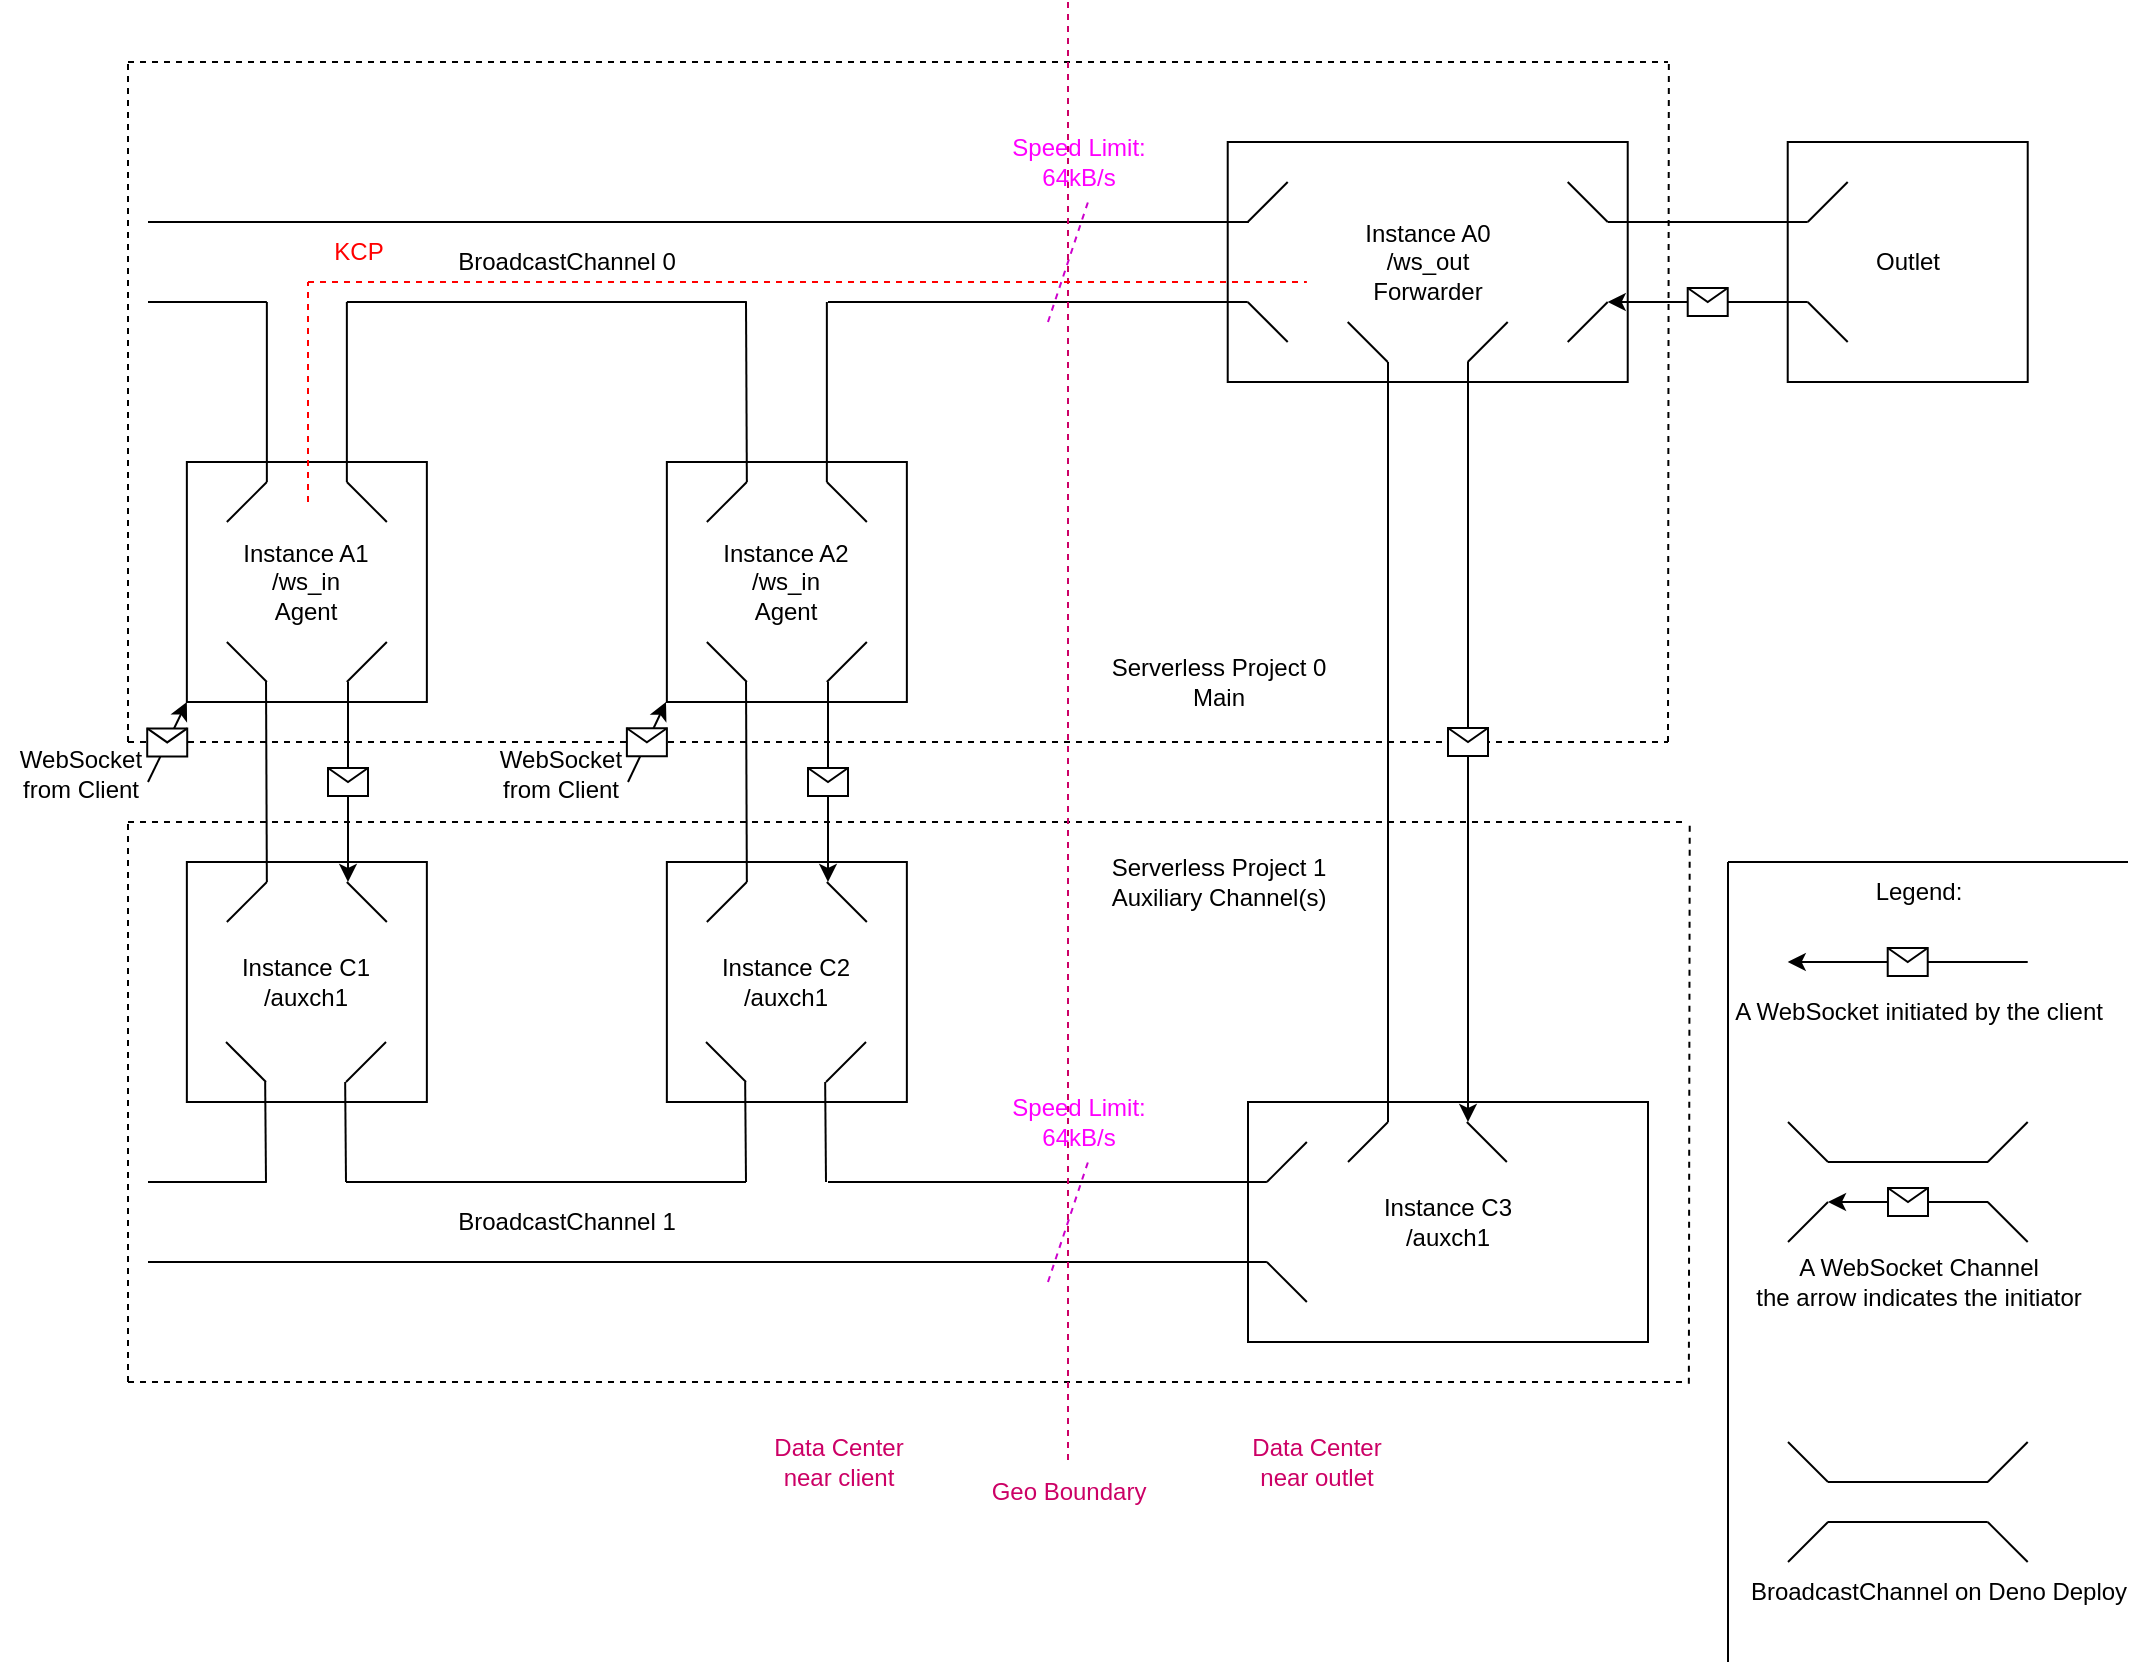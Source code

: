 <mxfile version="21.5.0" type="device">
  <diagram name="Page-1" id="XON07IPh-ZJK_7BV2nB7">
    <mxGraphModel dx="1434" dy="836" grid="1" gridSize="10" guides="1" tooltips="1" connect="1" arrows="1" fold="1" page="1" pageScale="1" pageWidth="1100" pageHeight="850" math="0" shadow="0">
      <root>
        <mxCell id="0" />
        <mxCell id="1" parent="0" />
        <mxCell id="b03P6NIvwsAR6rXq3Ca0-86" value="Instance C3&lt;br&gt;/auxch1" style="rounded=0;whiteSpace=wrap;html=1;" parent="1" vertex="1">
          <mxGeometry x="650" y="560" width="200" height="120" as="geometry" />
        </mxCell>
        <mxCell id="b03P6NIvwsAR6rXq3Ca0-49" value="Instance C2&lt;br&gt;/auxch1" style="rounded=0;whiteSpace=wrap;html=1;" parent="1" vertex="1">
          <mxGeometry x="359.43" y="440" width="120" height="120" as="geometry" />
        </mxCell>
        <mxCell id="BTfkqiBdbR_koEkJdETr-1" value="Instance A1&lt;br&gt;/ws_in&lt;br&gt;Agent" style="rounded=0;whiteSpace=wrap;html=1;" parent="1" vertex="1">
          <mxGeometry x="119.43" y="240" width="120" height="120" as="geometry" />
        </mxCell>
        <mxCell id="BTfkqiBdbR_koEkJdETr-2" value="Instance A2&lt;br&gt;/ws_in&lt;br&gt;Agent" style="rounded=0;whiteSpace=wrap;html=1;" parent="1" vertex="1">
          <mxGeometry x="359.43" y="240" width="120" height="120" as="geometry" />
        </mxCell>
        <mxCell id="BTfkqiBdbR_koEkJdETr-10" value="BroadcastChannel 0" style="text;html=1;align=center;verticalAlign=middle;resizable=0;points=[];autosize=1;strokeColor=none;fillColor=none;" parent="1" vertex="1">
          <mxGeometry x="244.43" y="125" width="130" height="30" as="geometry" />
        </mxCell>
        <mxCell id="BTfkqiBdbR_koEkJdETr-11" value="Instance A0&lt;br&gt;/ws_out&lt;br&gt;Forwarder" style="rounded=0;whiteSpace=wrap;html=1;" parent="1" vertex="1">
          <mxGeometry x="639.86" y="80" width="200" height="120" as="geometry" />
        </mxCell>
        <mxCell id="BTfkqiBdbR_koEkJdETr-16" value="" style="endArrow=none;html=1;rounded=0;" parent="1" edge="1">
          <mxGeometry width="50" height="50" relative="1" as="geometry">
            <mxPoint x="669.86" y="100" as="sourcePoint" />
            <mxPoint x="649.86" y="120" as="targetPoint" />
          </mxGeometry>
        </mxCell>
        <mxCell id="BTfkqiBdbR_koEkJdETr-17" value="" style="endArrow=none;html=1;rounded=0;" parent="1" edge="1">
          <mxGeometry width="50" height="50" relative="1" as="geometry">
            <mxPoint x="669.86" y="180" as="sourcePoint" />
            <mxPoint x="649.86" y="160" as="targetPoint" />
          </mxGeometry>
        </mxCell>
        <mxCell id="BTfkqiBdbR_koEkJdETr-18" value="Outlet" style="rounded=0;whiteSpace=wrap;html=1;" parent="1" vertex="1">
          <mxGeometry x="919.86" y="80" width="120" height="120" as="geometry" />
        </mxCell>
        <mxCell id="BTfkqiBdbR_koEkJdETr-39" value="" style="endArrow=none;dashed=1;html=1;rounded=0;" parent="1" edge="1">
          <mxGeometry width="50" height="50" relative="1" as="geometry">
            <mxPoint x="90" y="40" as="sourcePoint" />
            <mxPoint x="860" y="40" as="targetPoint" />
          </mxGeometry>
        </mxCell>
        <mxCell id="BTfkqiBdbR_koEkJdETr-40" value="" style="endArrow=none;dashed=1;html=1;rounded=0;" parent="1" edge="1">
          <mxGeometry width="50" height="50" relative="1" as="geometry">
            <mxPoint x="860" y="380" as="sourcePoint" />
            <mxPoint x="860.43" y="39.13" as="targetPoint" />
          </mxGeometry>
        </mxCell>
        <mxCell id="BTfkqiBdbR_koEkJdETr-41" value="" style="endArrow=none;dashed=1;html=1;rounded=0;" parent="1" edge="1">
          <mxGeometry width="50" height="50" relative="1" as="geometry">
            <mxPoint x="90" y="380" as="sourcePoint" />
            <mxPoint x="860" y="380" as="targetPoint" />
          </mxGeometry>
        </mxCell>
        <mxCell id="BTfkqiBdbR_koEkJdETr-42" value="" style="endArrow=none;dashed=1;html=1;rounded=0;" parent="1" edge="1">
          <mxGeometry width="50" height="50" relative="1" as="geometry">
            <mxPoint x="90" y="380" as="sourcePoint" />
            <mxPoint x="90" y="39.13" as="targetPoint" />
          </mxGeometry>
        </mxCell>
        <mxCell id="BTfkqiBdbR_koEkJdETr-43" value="Serverless Project 0&lt;br&gt;Main" style="text;html=1;align=center;verticalAlign=middle;resizable=0;points=[];autosize=1;strokeColor=none;fillColor=none;" parent="1" vertex="1">
          <mxGeometry x="570" y="330" width="130" height="40" as="geometry" />
        </mxCell>
        <mxCell id="b03P6NIvwsAR6rXq3Ca0-1" value="" style="endArrow=none;dashed=1;html=1;rounded=0;strokeColor=#CC00CC;" parent="1" edge="1">
          <mxGeometry width="50" height="50" relative="1" as="geometry">
            <mxPoint x="550" y="170" as="sourcePoint" />
            <mxPoint x="570" y="110" as="targetPoint" />
          </mxGeometry>
        </mxCell>
        <mxCell id="b03P6NIvwsAR6rXq3Ca0-2" value="Speed Limit:&lt;br&gt;64kB/s" style="text;html=1;align=center;verticalAlign=middle;resizable=0;points=[];autosize=1;strokeColor=none;fillColor=none;fontColor=#FF00FF;" parent="1" vertex="1">
          <mxGeometry x="520" y="70" width="90" height="40" as="geometry" />
        </mxCell>
        <mxCell id="b03P6NIvwsAR6rXq3Ca0-5" value="" style="endArrow=none;html=1;rounded=0;" parent="1" edge="1">
          <mxGeometry width="50" height="50" relative="1" as="geometry">
            <mxPoint x="949.86" y="100" as="sourcePoint" />
            <mxPoint x="929.86" y="120" as="targetPoint" />
          </mxGeometry>
        </mxCell>
        <mxCell id="b03P6NIvwsAR6rXq3Ca0-6" value="" style="endArrow=none;html=1;rounded=0;" parent="1" edge="1">
          <mxGeometry width="50" height="50" relative="1" as="geometry">
            <mxPoint x="949.86" y="180" as="sourcePoint" />
            <mxPoint x="929.86" y="160" as="targetPoint" />
          </mxGeometry>
        </mxCell>
        <mxCell id="b03P6NIvwsAR6rXq3Ca0-7" value="" style="endArrow=none;html=1;rounded=0;" parent="1" edge="1">
          <mxGeometry width="50" height="50" relative="1" as="geometry">
            <mxPoint x="829.86" y="160" as="sourcePoint" />
            <mxPoint x="809.86" y="180" as="targetPoint" />
          </mxGeometry>
        </mxCell>
        <mxCell id="b03P6NIvwsAR6rXq3Ca0-8" value="" style="endArrow=none;html=1;rounded=0;" parent="1" edge="1">
          <mxGeometry width="50" height="50" relative="1" as="geometry">
            <mxPoint x="829.86" y="120" as="sourcePoint" />
            <mxPoint x="809.86" y="100" as="targetPoint" />
          </mxGeometry>
        </mxCell>
        <mxCell id="b03P6NIvwsAR6rXq3Ca0-11" value="" style="endArrow=none;html=1;rounded=0;" parent="1" edge="1">
          <mxGeometry width="50" height="50" relative="1" as="geometry">
            <mxPoint x="829.86" y="120" as="sourcePoint" />
            <mxPoint x="929.86" y="120" as="targetPoint" />
          </mxGeometry>
        </mxCell>
        <mxCell id="b03P6NIvwsAR6rXq3Ca0-14" value="" style="endArrow=none;html=1;rounded=0;" parent="1" edge="1">
          <mxGeometry width="50" height="50" relative="1" as="geometry">
            <mxPoint x="100" y="120" as="sourcePoint" />
            <mxPoint x="650.43" y="120" as="targetPoint" />
          </mxGeometry>
        </mxCell>
        <mxCell id="b03P6NIvwsAR6rXq3Ca0-16" value="" style="endArrow=none;html=1;rounded=0;" parent="1" edge="1">
          <mxGeometry width="50" height="50" relative="1" as="geometry">
            <mxPoint x="100" y="160" as="sourcePoint" />
            <mxPoint x="159.43" y="160" as="targetPoint" />
          </mxGeometry>
        </mxCell>
        <mxCell id="b03P6NIvwsAR6rXq3Ca0-17" value="" style="endArrow=none;html=1;rounded=0;" parent="1" edge="1">
          <mxGeometry width="50" height="50" relative="1" as="geometry">
            <mxPoint x="159.43" y="160" as="sourcePoint" />
            <mxPoint x="159.43" y="250" as="targetPoint" />
          </mxGeometry>
        </mxCell>
        <mxCell id="b03P6NIvwsAR6rXq3Ca0-18" value="" style="endArrow=none;html=1;rounded=0;" parent="1" edge="1">
          <mxGeometry width="50" height="50" relative="1" as="geometry">
            <mxPoint x="159.43" y="250" as="sourcePoint" />
            <mxPoint x="139.43" y="270" as="targetPoint" />
          </mxGeometry>
        </mxCell>
        <mxCell id="b03P6NIvwsAR6rXq3Ca0-19" value="" style="endArrow=none;html=1;rounded=0;" parent="1" edge="1">
          <mxGeometry width="50" height="50" relative="1" as="geometry">
            <mxPoint x="199.43" y="160" as="sourcePoint" />
            <mxPoint x="199.43" y="250" as="targetPoint" />
          </mxGeometry>
        </mxCell>
        <mxCell id="b03P6NIvwsAR6rXq3Ca0-20" value="" style="endArrow=none;html=1;rounded=0;" parent="1" edge="1">
          <mxGeometry width="50" height="50" relative="1" as="geometry">
            <mxPoint x="219.43" y="270" as="sourcePoint" />
            <mxPoint x="199.43" y="250" as="targetPoint" />
          </mxGeometry>
        </mxCell>
        <mxCell id="b03P6NIvwsAR6rXq3Ca0-21" value="" style="endArrow=none;html=1;rounded=0;" parent="1" edge="1">
          <mxGeometry width="50" height="50" relative="1" as="geometry">
            <mxPoint x="439.43" y="160" as="sourcePoint" />
            <mxPoint x="439.43" y="250" as="targetPoint" />
          </mxGeometry>
        </mxCell>
        <mxCell id="b03P6NIvwsAR6rXq3Ca0-22" value="" style="endArrow=none;html=1;rounded=0;" parent="1" edge="1">
          <mxGeometry width="50" height="50" relative="1" as="geometry">
            <mxPoint x="399" y="160" as="sourcePoint" />
            <mxPoint x="399.43" y="250" as="targetPoint" />
          </mxGeometry>
        </mxCell>
        <mxCell id="b03P6NIvwsAR6rXq3Ca0-23" value="" style="endArrow=none;html=1;rounded=0;" parent="1" edge="1">
          <mxGeometry width="50" height="50" relative="1" as="geometry">
            <mxPoint x="399.43" y="250" as="sourcePoint" />
            <mxPoint x="379.43" y="270" as="targetPoint" />
          </mxGeometry>
        </mxCell>
        <mxCell id="b03P6NIvwsAR6rXq3Ca0-24" value="" style="endArrow=none;html=1;rounded=0;" parent="1" edge="1">
          <mxGeometry width="50" height="50" relative="1" as="geometry">
            <mxPoint x="459.43" y="270" as="sourcePoint" />
            <mxPoint x="439.43" y="250" as="targetPoint" />
          </mxGeometry>
        </mxCell>
        <mxCell id="b03P6NIvwsAR6rXq3Ca0-25" value="" style="endArrow=none;html=1;rounded=0;" parent="1" edge="1">
          <mxGeometry width="50" height="50" relative="1" as="geometry">
            <mxPoint x="199.43" y="160" as="sourcePoint" />
            <mxPoint x="399.43" y="160" as="targetPoint" />
          </mxGeometry>
        </mxCell>
        <mxCell id="b03P6NIvwsAR6rXq3Ca0-26" value="" style="endArrow=none;html=1;rounded=0;" parent="1" edge="1">
          <mxGeometry width="50" height="50" relative="1" as="geometry">
            <mxPoint x="440" y="160" as="sourcePoint" />
            <mxPoint x="649.86" y="160" as="targetPoint" />
          </mxGeometry>
        </mxCell>
        <mxCell id="b03P6NIvwsAR6rXq3Ca0-29" value="" style="endArrow=none;html=1;rounded=0;" parent="1" edge="1">
          <mxGeometry width="50" height="50" relative="1" as="geometry">
            <mxPoint x="219.43" y="330" as="sourcePoint" />
            <mxPoint x="199.43" y="350" as="targetPoint" />
          </mxGeometry>
        </mxCell>
        <mxCell id="b03P6NIvwsAR6rXq3Ca0-30" value="" style="endArrow=none;html=1;rounded=0;" parent="1" edge="1">
          <mxGeometry width="50" height="50" relative="1" as="geometry">
            <mxPoint x="159.43" y="350" as="sourcePoint" />
            <mxPoint x="139.43" y="330" as="targetPoint" />
          </mxGeometry>
        </mxCell>
        <mxCell id="b03P6NIvwsAR6rXq3Ca0-31" value="" style="endArrow=none;html=1;rounded=0;" parent="1" edge="1">
          <mxGeometry width="50" height="50" relative="1" as="geometry">
            <mxPoint x="399.43" y="350" as="sourcePoint" />
            <mxPoint x="379.43" y="330" as="targetPoint" />
          </mxGeometry>
        </mxCell>
        <mxCell id="b03P6NIvwsAR6rXq3Ca0-32" value="" style="endArrow=none;html=1;rounded=0;" parent="1" edge="1">
          <mxGeometry width="50" height="50" relative="1" as="geometry">
            <mxPoint x="459.43" y="330" as="sourcePoint" />
            <mxPoint x="439.43" y="350" as="targetPoint" />
          </mxGeometry>
        </mxCell>
        <mxCell id="b03P6NIvwsAR6rXq3Ca0-40" value="Instance C1&lt;br&gt;/auxch1" style="rounded=0;whiteSpace=wrap;html=1;" parent="1" vertex="1">
          <mxGeometry x="119.43" y="440" width="120" height="120" as="geometry" />
        </mxCell>
        <mxCell id="b03P6NIvwsAR6rXq3Ca0-41" value="" style="endArrow=none;html=1;rounded=0;" parent="1" edge="1">
          <mxGeometry width="50" height="50" relative="1" as="geometry">
            <mxPoint x="159.01" y="350" as="sourcePoint" />
            <mxPoint x="159.43" y="450" as="targetPoint" />
          </mxGeometry>
        </mxCell>
        <mxCell id="b03P6NIvwsAR6rXq3Ca0-43" value="" style="endArrow=none;html=1;rounded=0;" parent="1" edge="1">
          <mxGeometry width="50" height="50" relative="1" as="geometry">
            <mxPoint x="399.01" y="350" as="sourcePoint" />
            <mxPoint x="399.43" y="450" as="targetPoint" />
          </mxGeometry>
        </mxCell>
        <mxCell id="b03P6NIvwsAR6rXq3Ca0-45" value="" style="endArrow=none;html=1;rounded=0;" parent="1" edge="1">
          <mxGeometry width="50" height="50" relative="1" as="geometry">
            <mxPoint x="159.43" y="450" as="sourcePoint" />
            <mxPoint x="139.43" y="470" as="targetPoint" />
          </mxGeometry>
        </mxCell>
        <mxCell id="b03P6NIvwsAR6rXq3Ca0-46" value="" style="endArrow=none;html=1;rounded=0;" parent="1" edge="1">
          <mxGeometry width="50" height="50" relative="1" as="geometry">
            <mxPoint x="219.43" y="470" as="sourcePoint" />
            <mxPoint x="199.43" y="450" as="targetPoint" />
          </mxGeometry>
        </mxCell>
        <mxCell id="b03P6NIvwsAR6rXq3Ca0-47" value="" style="endArrow=none;html=1;rounded=0;" parent="1" edge="1">
          <mxGeometry width="50" height="50" relative="1" as="geometry">
            <mxPoint x="399.43" y="450" as="sourcePoint" />
            <mxPoint x="379.43" y="470" as="targetPoint" />
          </mxGeometry>
        </mxCell>
        <mxCell id="b03P6NIvwsAR6rXq3Ca0-48" value="" style="endArrow=none;html=1;rounded=0;" parent="1" edge="1">
          <mxGeometry width="50" height="50" relative="1" as="geometry">
            <mxPoint x="459.43" y="470" as="sourcePoint" />
            <mxPoint x="439.43" y="450" as="targetPoint" />
          </mxGeometry>
        </mxCell>
        <mxCell id="b03P6NIvwsAR6rXq3Ca0-55" value="" style="endArrow=none;html=1;rounded=0;" parent="1" edge="1">
          <mxGeometry width="50" height="50" relative="1" as="geometry">
            <mxPoint x="219" y="530" as="sourcePoint" />
            <mxPoint x="199" y="550" as="targetPoint" />
          </mxGeometry>
        </mxCell>
        <mxCell id="b03P6NIvwsAR6rXq3Ca0-56" value="" style="endArrow=none;html=1;rounded=0;" parent="1" edge="1">
          <mxGeometry width="50" height="50" relative="1" as="geometry">
            <mxPoint x="159" y="550" as="sourcePoint" />
            <mxPoint x="139" y="530" as="targetPoint" />
          </mxGeometry>
        </mxCell>
        <mxCell id="b03P6NIvwsAR6rXq3Ca0-57" value="" style="endArrow=none;html=1;rounded=0;" parent="1" edge="1">
          <mxGeometry width="50" height="50" relative="1" as="geometry">
            <mxPoint x="399" y="550" as="sourcePoint" />
            <mxPoint x="379" y="530" as="targetPoint" />
          </mxGeometry>
        </mxCell>
        <mxCell id="b03P6NIvwsAR6rXq3Ca0-58" value="" style="endArrow=none;html=1;rounded=0;" parent="1" edge="1">
          <mxGeometry width="50" height="50" relative="1" as="geometry">
            <mxPoint x="459" y="530" as="sourcePoint" />
            <mxPoint x="439" y="550" as="targetPoint" />
          </mxGeometry>
        </mxCell>
        <mxCell id="b03P6NIvwsAR6rXq3Ca0-59" value="" style="endArrow=none;html=1;rounded=0;" parent="1" edge="1">
          <mxGeometry width="50" height="50" relative="1" as="geometry">
            <mxPoint x="158.58" y="550" as="sourcePoint" />
            <mxPoint x="159" y="600" as="targetPoint" />
          </mxGeometry>
        </mxCell>
        <mxCell id="b03P6NIvwsAR6rXq3Ca0-60" value="" style="endArrow=none;html=1;rounded=0;" parent="1" edge="1">
          <mxGeometry width="50" height="50" relative="1" as="geometry">
            <mxPoint x="198.58" y="550" as="sourcePoint" />
            <mxPoint x="199" y="600" as="targetPoint" />
          </mxGeometry>
        </mxCell>
        <mxCell id="b03P6NIvwsAR6rXq3Ca0-61" value="" style="endArrow=none;html=1;rounded=0;" parent="1" edge="1">
          <mxGeometry width="50" height="50" relative="1" as="geometry">
            <mxPoint x="398.58" y="550" as="sourcePoint" />
            <mxPoint x="399" y="600" as="targetPoint" />
          </mxGeometry>
        </mxCell>
        <mxCell id="b03P6NIvwsAR6rXq3Ca0-62" value="" style="endArrow=none;html=1;rounded=0;" parent="1" edge="1">
          <mxGeometry width="50" height="50" relative="1" as="geometry">
            <mxPoint x="438.58" y="550" as="sourcePoint" />
            <mxPoint x="439" y="600" as="targetPoint" />
          </mxGeometry>
        </mxCell>
        <mxCell id="b03P6NIvwsAR6rXq3Ca0-67" value="" style="endArrow=none;html=1;rounded=0;" parent="1" edge="1">
          <mxGeometry width="50" height="50" relative="1" as="geometry">
            <mxPoint x="199" y="600" as="sourcePoint" />
            <mxPoint x="399" y="600" as="targetPoint" />
          </mxGeometry>
        </mxCell>
        <mxCell id="b03P6NIvwsAR6rXq3Ca0-69" value="" style="endArrow=none;html=1;rounded=0;" parent="1" edge="1">
          <mxGeometry width="50" height="50" relative="1" as="geometry">
            <mxPoint x="100" y="600" as="sourcePoint" />
            <mxPoint x="159.43" y="600" as="targetPoint" />
          </mxGeometry>
        </mxCell>
        <mxCell id="b03P6NIvwsAR6rXq3Ca0-71" value="" style="endArrow=none;dashed=1;html=1;rounded=0;" parent="1" edge="1">
          <mxGeometry width="50" height="50" relative="1" as="geometry">
            <mxPoint x="90" y="420" as="sourcePoint" />
            <mxPoint x="870" y="420" as="targetPoint" />
          </mxGeometry>
        </mxCell>
        <mxCell id="b03P6NIvwsAR6rXq3Ca0-72" value="" style="endArrow=none;dashed=1;html=1;rounded=0;" parent="1" edge="1">
          <mxGeometry width="50" height="50" relative="1" as="geometry">
            <mxPoint x="90" y="700" as="sourcePoint" />
            <mxPoint x="90" y="420" as="targetPoint" />
          </mxGeometry>
        </mxCell>
        <mxCell id="b03P6NIvwsAR6rXq3Ca0-73" value="" style="endArrow=none;dashed=1;html=1;rounded=0;" parent="1" edge="1">
          <mxGeometry width="50" height="50" relative="1" as="geometry">
            <mxPoint x="90" y="700" as="sourcePoint" />
            <mxPoint x="870" y="700" as="targetPoint" />
          </mxGeometry>
        </mxCell>
        <mxCell id="b03P6NIvwsAR6rXq3Ca0-77" value="" style="endArrow=none;html=1;rounded=0;" parent="1" edge="1">
          <mxGeometry width="50" height="50" relative="1" as="geometry">
            <mxPoint x="719.86" y="190" as="sourcePoint" />
            <mxPoint x="699.86" y="170" as="targetPoint" />
          </mxGeometry>
        </mxCell>
        <mxCell id="b03P6NIvwsAR6rXq3Ca0-78" value="" style="endArrow=none;html=1;rounded=0;" parent="1" edge="1">
          <mxGeometry width="50" height="50" relative="1" as="geometry">
            <mxPoint x="779.86" y="170" as="sourcePoint" />
            <mxPoint x="759.86" y="190" as="targetPoint" />
          </mxGeometry>
        </mxCell>
        <mxCell id="b03P6NIvwsAR6rXq3Ca0-79" value="" style="endArrow=none;html=1;rounded=0;" parent="1" edge="1">
          <mxGeometry width="50" height="50" relative="1" as="geometry">
            <mxPoint x="720" y="570" as="sourcePoint" />
            <mxPoint x="700" y="590" as="targetPoint" />
          </mxGeometry>
        </mxCell>
        <mxCell id="b03P6NIvwsAR6rXq3Ca0-80" value="" style="endArrow=none;html=1;rounded=0;" parent="1" edge="1">
          <mxGeometry width="50" height="50" relative="1" as="geometry">
            <mxPoint x="779.43" y="590" as="sourcePoint" />
            <mxPoint x="759.43" y="570" as="targetPoint" />
          </mxGeometry>
        </mxCell>
        <mxCell id="b03P6NIvwsAR6rXq3Ca0-84" value="" style="endArrow=none;html=1;rounded=0;" parent="1" edge="1">
          <mxGeometry width="50" height="50" relative="1" as="geometry">
            <mxPoint x="679.43" y="580" as="sourcePoint" />
            <mxPoint x="659.43" y="600" as="targetPoint" />
          </mxGeometry>
        </mxCell>
        <mxCell id="b03P6NIvwsAR6rXq3Ca0-85" value="" style="endArrow=none;html=1;rounded=0;" parent="1" edge="1">
          <mxGeometry width="50" height="50" relative="1" as="geometry">
            <mxPoint x="679.43" y="660" as="sourcePoint" />
            <mxPoint x="659.43" y="640" as="targetPoint" />
          </mxGeometry>
        </mxCell>
        <mxCell id="b03P6NIvwsAR6rXq3Ca0-87" value="" style="endArrow=none;html=1;rounded=0;" parent="1" edge="1">
          <mxGeometry width="50" height="50" relative="1" as="geometry">
            <mxPoint x="440" y="600" as="sourcePoint" />
            <mxPoint x="659.43" y="600" as="targetPoint" />
          </mxGeometry>
        </mxCell>
        <mxCell id="b03P6NIvwsAR6rXq3Ca0-88" value="" style="endArrow=none;html=1;rounded=0;" parent="1" edge="1">
          <mxGeometry width="50" height="50" relative="1" as="geometry">
            <mxPoint x="100" y="640" as="sourcePoint" />
            <mxPoint x="659.43" y="640" as="targetPoint" />
          </mxGeometry>
        </mxCell>
        <mxCell id="b03P6NIvwsAR6rXq3Ca0-90" value="" style="endArrow=none;dashed=1;html=1;rounded=0;" parent="1" edge="1">
          <mxGeometry width="50" height="50" relative="1" as="geometry">
            <mxPoint x="870.43" y="700.87" as="sourcePoint" />
            <mxPoint x="870.86" y="420" as="targetPoint" />
          </mxGeometry>
        </mxCell>
        <mxCell id="mAdNO_QuiY1J_1uttcQz-3" value="" style="endArrow=classic;html=1;rounded=0;" parent="1" edge="1">
          <mxGeometry relative="1" as="geometry">
            <mxPoint x="200" y="350" as="sourcePoint" />
            <mxPoint x="200" y="450" as="targetPoint" />
          </mxGeometry>
        </mxCell>
        <mxCell id="mAdNO_QuiY1J_1uttcQz-4" value="" style="shape=message;html=1;outlineConnect=0;" parent="mAdNO_QuiY1J_1uttcQz-3" vertex="1">
          <mxGeometry width="20" height="14" relative="1" as="geometry">
            <mxPoint x="-10" y="-7" as="offset" />
          </mxGeometry>
        </mxCell>
        <mxCell id="mAdNO_QuiY1J_1uttcQz-5" value="" style="endArrow=none;dashed=1;html=1;rounded=0;fillColor=#d80073;strokeColor=#CC0066;" parent="1" edge="1">
          <mxGeometry width="50" height="50" relative="1" as="geometry">
            <mxPoint x="560" y="10" as="sourcePoint" />
            <mxPoint x="560" y="740" as="targetPoint" />
          </mxGeometry>
        </mxCell>
        <mxCell id="mAdNO_QuiY1J_1uttcQz-6" value="Speed Limit:&lt;br&gt;64kB/s" style="text;html=1;align=center;verticalAlign=middle;resizable=0;points=[];autosize=1;strokeColor=none;fillColor=none;fontColor=#FF00FF;" parent="1" vertex="1">
          <mxGeometry x="520" y="550" width="90" height="40" as="geometry" />
        </mxCell>
        <mxCell id="mAdNO_QuiY1J_1uttcQz-7" value="" style="endArrow=none;dashed=1;html=1;rounded=0;strokeColor=#CC00CC;" parent="1" edge="1">
          <mxGeometry width="50" height="50" relative="1" as="geometry">
            <mxPoint x="550" y="650" as="sourcePoint" />
            <mxPoint x="570" y="590" as="targetPoint" />
          </mxGeometry>
        </mxCell>
        <mxCell id="mAdNO_QuiY1J_1uttcQz-11" value="" style="endArrow=classic;html=1;rounded=0;" parent="1" edge="1">
          <mxGeometry relative="1" as="geometry">
            <mxPoint x="929.86" y="160" as="sourcePoint" />
            <mxPoint x="829.86" y="160" as="targetPoint" />
          </mxGeometry>
        </mxCell>
        <mxCell id="mAdNO_QuiY1J_1uttcQz-12" value="" style="shape=message;html=1;outlineConnect=0;" parent="mAdNO_QuiY1J_1uttcQz-11" vertex="1">
          <mxGeometry width="20" height="14" relative="1" as="geometry">
            <mxPoint x="-10" y="-7" as="offset" />
          </mxGeometry>
        </mxCell>
        <mxCell id="mAdNO_QuiY1J_1uttcQz-13" value="" style="endArrow=classic;html=1;rounded=0;" parent="1" edge="1">
          <mxGeometry relative="1" as="geometry">
            <mxPoint x="760" y="190" as="sourcePoint" />
            <mxPoint x="760" y="570" as="targetPoint" />
          </mxGeometry>
        </mxCell>
        <mxCell id="mAdNO_QuiY1J_1uttcQz-14" value="" style="shape=message;html=1;outlineConnect=0;" parent="mAdNO_QuiY1J_1uttcQz-13" vertex="1">
          <mxGeometry width="20" height="14" relative="1" as="geometry">
            <mxPoint x="-10" y="-7" as="offset" />
          </mxGeometry>
        </mxCell>
        <mxCell id="mAdNO_QuiY1J_1uttcQz-15" value="" style="endArrow=none;html=1;rounded=0;endFill=0;startArrow=none;startFill=0;" parent="1" edge="1">
          <mxGeometry relative="1" as="geometry">
            <mxPoint x="720" y="190" as="sourcePoint" />
            <mxPoint x="720" y="570" as="targetPoint" />
          </mxGeometry>
        </mxCell>
        <mxCell id="mAdNO_QuiY1J_1uttcQz-17" value="" style="endArrow=classic;html=1;rounded=0;" parent="1" edge="1">
          <mxGeometry relative="1" as="geometry">
            <mxPoint x="440" y="350" as="sourcePoint" />
            <mxPoint x="440" y="450" as="targetPoint" />
          </mxGeometry>
        </mxCell>
        <mxCell id="mAdNO_QuiY1J_1uttcQz-18" value="" style="shape=message;html=1;outlineConnect=0;" parent="mAdNO_QuiY1J_1uttcQz-17" vertex="1">
          <mxGeometry width="20" height="14" relative="1" as="geometry">
            <mxPoint x="-10" y="-7" as="offset" />
          </mxGeometry>
        </mxCell>
        <mxCell id="mAdNO_QuiY1J_1uttcQz-19" value="" style="endArrow=classic;html=1;rounded=0;entryX=0;entryY=1;entryDx=0;entryDy=0;" parent="1" target="BTfkqiBdbR_koEkJdETr-1" edge="1">
          <mxGeometry relative="1" as="geometry">
            <mxPoint x="100" y="400" as="sourcePoint" />
            <mxPoint x="660" y="480" as="targetPoint" />
          </mxGeometry>
        </mxCell>
        <mxCell id="mAdNO_QuiY1J_1uttcQz-20" value="" style="shape=message;html=1;outlineConnect=0;" parent="mAdNO_QuiY1J_1uttcQz-19" vertex="1">
          <mxGeometry width="20" height="14" relative="1" as="geometry">
            <mxPoint x="-10" y="-7" as="offset" />
          </mxGeometry>
        </mxCell>
        <mxCell id="mAdNO_QuiY1J_1uttcQz-21" value="" style="endArrow=classic;html=1;rounded=0;entryX=0;entryY=1;entryDx=0;entryDy=0;" parent="1" edge="1">
          <mxGeometry relative="1" as="geometry">
            <mxPoint x="340" y="400" as="sourcePoint" />
            <mxPoint x="359" y="360" as="targetPoint" />
          </mxGeometry>
        </mxCell>
        <mxCell id="mAdNO_QuiY1J_1uttcQz-22" value="" style="shape=message;html=1;outlineConnect=0;" parent="mAdNO_QuiY1J_1uttcQz-21" vertex="1">
          <mxGeometry width="20" height="14" relative="1" as="geometry">
            <mxPoint x="-10" y="-7" as="offset" />
          </mxGeometry>
        </mxCell>
        <mxCell id="mAdNO_QuiY1J_1uttcQz-23" value="WebSocket&lt;br&gt;from Client" style="text;html=1;align=center;verticalAlign=middle;resizable=0;points=[];autosize=1;strokeColor=none;fillColor=none;" parent="1" vertex="1">
          <mxGeometry x="266.43" y="376" width="80" height="40" as="geometry" />
        </mxCell>
        <mxCell id="mAdNO_QuiY1J_1uttcQz-24" value="WebSocket&lt;br&gt;from Client" style="text;html=1;align=center;verticalAlign=middle;resizable=0;points=[];autosize=1;strokeColor=none;fillColor=none;" parent="1" vertex="1">
          <mxGeometry x="26" y="376" width="80" height="40" as="geometry" />
        </mxCell>
        <mxCell id="mAdNO_QuiY1J_1uttcQz-25" value="BroadcastChannel 1" style="text;html=1;align=center;verticalAlign=middle;resizable=0;points=[];autosize=1;strokeColor=none;fillColor=none;" parent="1" vertex="1">
          <mxGeometry x="244.43" y="605" width="130" height="30" as="geometry" />
        </mxCell>
        <mxCell id="mAdNO_QuiY1J_1uttcQz-26" value="&lt;font&gt;Geo Boundary&lt;/font&gt;" style="text;html=1;align=center;verticalAlign=middle;resizable=0;points=[];autosize=1;strokeColor=none;fillColor=none;fontColor=#CC0066;" parent="1" vertex="1">
          <mxGeometry x="510" y="740" width="100" height="30" as="geometry" />
        </mxCell>
        <mxCell id="mAdNO_QuiY1J_1uttcQz-27" value="&lt;font&gt;Data Center&lt;br&gt;near client&lt;br&gt;&lt;/font&gt;" style="text;html=1;align=center;verticalAlign=middle;resizable=0;points=[];autosize=1;strokeColor=none;fillColor=none;fontColor=#CC0066;" parent="1" vertex="1">
          <mxGeometry x="400.0" y="720" width="90" height="40" as="geometry" />
        </mxCell>
        <mxCell id="mAdNO_QuiY1J_1uttcQz-28" value="&lt;font&gt;Data Center&lt;br&gt;near outlet&lt;br&gt;&lt;/font&gt;" style="text;html=1;align=center;verticalAlign=middle;resizable=0;points=[];autosize=1;strokeColor=none;fillColor=none;fontColor=#CC0066;" parent="1" vertex="1">
          <mxGeometry x="639.43" y="720" width="90" height="40" as="geometry" />
        </mxCell>
        <mxCell id="mAdNO_QuiY1J_1uttcQz-33" value="Serverless Project 1&lt;br&gt;Auxiliary Channel(s)" style="text;html=1;align=center;verticalAlign=middle;resizable=0;points=[];autosize=1;strokeColor=none;fillColor=none;" parent="1" vertex="1">
          <mxGeometry x="570" y="430" width="130" height="40" as="geometry" />
        </mxCell>
        <mxCell id="mAdNO_QuiY1J_1uttcQz-34" value="" style="endArrow=classic;html=1;rounded=0;" parent="1" edge="1">
          <mxGeometry relative="1" as="geometry">
            <mxPoint x="1020" y="610" as="sourcePoint" />
            <mxPoint x="940" y="610" as="targetPoint" />
          </mxGeometry>
        </mxCell>
        <mxCell id="mAdNO_QuiY1J_1uttcQz-35" value="" style="shape=message;html=1;outlineConnect=0;" parent="mAdNO_QuiY1J_1uttcQz-34" vertex="1">
          <mxGeometry width="20" height="14" relative="1" as="geometry">
            <mxPoint x="-10" y="-7" as="offset" />
          </mxGeometry>
        </mxCell>
        <mxCell id="mAdNO_QuiY1J_1uttcQz-36" value="" style="endArrow=none;html=1;rounded=0;" parent="1" edge="1">
          <mxGeometry width="50" height="50" relative="1" as="geometry">
            <mxPoint x="940.0" y="590" as="sourcePoint" />
            <mxPoint x="1020" y="590" as="targetPoint" />
          </mxGeometry>
        </mxCell>
        <mxCell id="mAdNO_QuiY1J_1uttcQz-38" value="" style="endArrow=none;html=1;rounded=0;" parent="1" edge="1">
          <mxGeometry width="50" height="50" relative="1" as="geometry">
            <mxPoint x="940" y="590" as="sourcePoint" />
            <mxPoint x="920" y="570" as="targetPoint" />
          </mxGeometry>
        </mxCell>
        <mxCell id="mAdNO_QuiY1J_1uttcQz-39" value="" style="endArrow=none;html=1;rounded=0;" parent="1" edge="1">
          <mxGeometry width="50" height="50" relative="1" as="geometry">
            <mxPoint x="1039.86" y="630" as="sourcePoint" />
            <mxPoint x="1019.86" y="610" as="targetPoint" />
          </mxGeometry>
        </mxCell>
        <mxCell id="mAdNO_QuiY1J_1uttcQz-40" value="" style="endArrow=none;html=1;rounded=0;" parent="1" edge="1">
          <mxGeometry width="50" height="50" relative="1" as="geometry">
            <mxPoint x="920" y="630" as="sourcePoint" />
            <mxPoint x="940" y="610" as="targetPoint" />
          </mxGeometry>
        </mxCell>
        <mxCell id="mAdNO_QuiY1J_1uttcQz-41" value="" style="endArrow=none;html=1;rounded=0;" parent="1" edge="1">
          <mxGeometry width="50" height="50" relative="1" as="geometry">
            <mxPoint x="1019.86" y="590" as="sourcePoint" />
            <mxPoint x="1039.86" y="570" as="targetPoint" />
          </mxGeometry>
        </mxCell>
        <mxCell id="mAdNO_QuiY1J_1uttcQz-42" value="A WebSocket Channel&lt;br&gt;the arrow indicates the initiator" style="text;html=1;align=center;verticalAlign=middle;resizable=0;points=[];autosize=1;strokeColor=none;fillColor=none;" parent="1" vertex="1">
          <mxGeometry x="890" y="630" width="190" height="40" as="geometry" />
        </mxCell>
        <mxCell id="mAdNO_QuiY1J_1uttcQz-53" value="" style="endArrow=none;html=1;rounded=0;" parent="1" edge="1">
          <mxGeometry width="50" height="50" relative="1" as="geometry">
            <mxPoint x="940.0" y="750" as="sourcePoint" />
            <mxPoint x="1020" y="750" as="targetPoint" />
          </mxGeometry>
        </mxCell>
        <mxCell id="mAdNO_QuiY1J_1uttcQz-54" value="" style="endArrow=none;html=1;rounded=0;" parent="1" edge="1">
          <mxGeometry width="50" height="50" relative="1" as="geometry">
            <mxPoint x="940" y="750" as="sourcePoint" />
            <mxPoint x="920" y="730" as="targetPoint" />
          </mxGeometry>
        </mxCell>
        <mxCell id="mAdNO_QuiY1J_1uttcQz-55" value="" style="endArrow=none;html=1;rounded=0;" parent="1" edge="1">
          <mxGeometry width="50" height="50" relative="1" as="geometry">
            <mxPoint x="1039.86" y="790" as="sourcePoint" />
            <mxPoint x="1019.86" y="770" as="targetPoint" />
          </mxGeometry>
        </mxCell>
        <mxCell id="mAdNO_QuiY1J_1uttcQz-56" value="" style="endArrow=none;html=1;rounded=0;" parent="1" edge="1">
          <mxGeometry width="50" height="50" relative="1" as="geometry">
            <mxPoint x="920" y="790" as="sourcePoint" />
            <mxPoint x="940" y="770" as="targetPoint" />
          </mxGeometry>
        </mxCell>
        <mxCell id="mAdNO_QuiY1J_1uttcQz-57" value="" style="endArrow=none;html=1;rounded=0;" parent="1" edge="1">
          <mxGeometry width="50" height="50" relative="1" as="geometry">
            <mxPoint x="1019.86" y="750" as="sourcePoint" />
            <mxPoint x="1039.86" y="730" as="targetPoint" />
          </mxGeometry>
        </mxCell>
        <mxCell id="mAdNO_QuiY1J_1uttcQz-58" value="" style="endArrow=none;html=1;rounded=0;" parent="1" edge="1">
          <mxGeometry width="50" height="50" relative="1" as="geometry">
            <mxPoint x="939.86" y="770" as="sourcePoint" />
            <mxPoint x="1019.86" y="770" as="targetPoint" />
          </mxGeometry>
        </mxCell>
        <mxCell id="mAdNO_QuiY1J_1uttcQz-59" value="BroadcastChannel on Deno Deploy" style="text;html=1;align=center;verticalAlign=middle;resizable=0;points=[];autosize=1;strokeColor=none;fillColor=none;" parent="1" vertex="1">
          <mxGeometry x="890" y="790" width="210" height="30" as="geometry" />
        </mxCell>
        <mxCell id="mAdNO_QuiY1J_1uttcQz-60" value="" style="endArrow=classic;html=1;rounded=0;" parent="1" edge="1">
          <mxGeometry relative="1" as="geometry">
            <mxPoint x="1039.86" y="490" as="sourcePoint" />
            <mxPoint x="919.86" y="490" as="targetPoint" />
          </mxGeometry>
        </mxCell>
        <mxCell id="mAdNO_QuiY1J_1uttcQz-61" value="" style="shape=message;html=1;outlineConnect=0;" parent="mAdNO_QuiY1J_1uttcQz-60" vertex="1">
          <mxGeometry width="20" height="14" relative="1" as="geometry">
            <mxPoint x="-10" y="-7" as="offset" />
          </mxGeometry>
        </mxCell>
        <mxCell id="mAdNO_QuiY1J_1uttcQz-62" value="A WebSocket initiated by the client" style="text;html=1;align=center;verticalAlign=middle;resizable=0;points=[];autosize=1;strokeColor=none;fillColor=none;" parent="1" vertex="1">
          <mxGeometry x="880" y="500" width="210" height="30" as="geometry" />
        </mxCell>
        <mxCell id="mAdNO_QuiY1J_1uttcQz-63" value="Legend:" style="text;html=1;align=center;verticalAlign=middle;resizable=0;points=[];autosize=1;strokeColor=none;fillColor=none;" parent="1" vertex="1">
          <mxGeometry x="950" y="440" width="70" height="30" as="geometry" />
        </mxCell>
        <mxCell id="mAdNO_QuiY1J_1uttcQz-64" value="" style="endArrow=none;html=1;rounded=0;" parent="1" edge="1">
          <mxGeometry width="50" height="50" relative="1" as="geometry">
            <mxPoint x="890" y="440" as="sourcePoint" />
            <mxPoint x="1090" y="440" as="targetPoint" />
          </mxGeometry>
        </mxCell>
        <mxCell id="mAdNO_QuiY1J_1uttcQz-65" value="" style="endArrow=none;html=1;rounded=0;" parent="1" edge="1">
          <mxGeometry width="50" height="50" relative="1" as="geometry">
            <mxPoint x="890" y="440" as="sourcePoint" />
            <mxPoint x="890" y="840" as="targetPoint" />
          </mxGeometry>
        </mxCell>
        <mxCell id="7s5Ff1nxcWGz0w_Vvy24-1" value="" style="endArrow=none;dashed=1;html=1;rounded=0;strokeColor=#FF0000;" edge="1" parent="1">
          <mxGeometry width="50" height="50" relative="1" as="geometry">
            <mxPoint x="180" y="260" as="sourcePoint" />
            <mxPoint x="180" y="150" as="targetPoint" />
          </mxGeometry>
        </mxCell>
        <mxCell id="7s5Ff1nxcWGz0w_Vvy24-2" value="" style="endArrow=none;dashed=1;html=1;rounded=0;strokeColor=#FF0000;" edge="1" parent="1">
          <mxGeometry width="50" height="50" relative="1" as="geometry">
            <mxPoint x="180" y="150" as="sourcePoint" />
            <mxPoint x="679.43" y="150" as="targetPoint" />
          </mxGeometry>
        </mxCell>
        <mxCell id="7s5Ff1nxcWGz0w_Vvy24-3" value="KCP" style="text;html=1;align=center;verticalAlign=middle;resizable=0;points=[];autosize=1;strokeColor=none;fillColor=none;fontColor=#FF0000;" vertex="1" parent="1">
          <mxGeometry x="180" y="120" width="50" height="30" as="geometry" />
        </mxCell>
      </root>
    </mxGraphModel>
  </diagram>
</mxfile>
